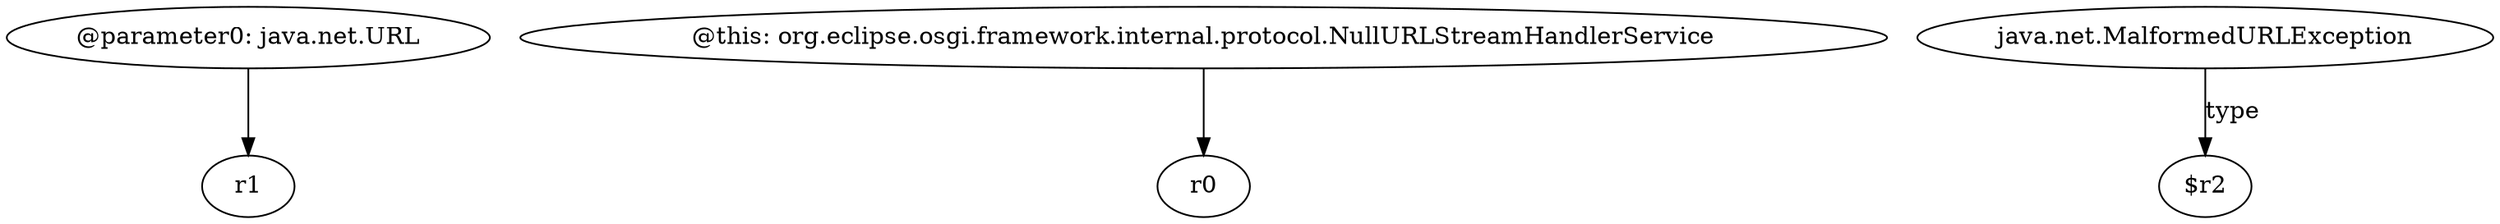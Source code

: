 digraph g {
0[label="@parameter0: java.net.URL"]
1[label="r1"]
0->1[label=""]
2[label="@this: org.eclipse.osgi.framework.internal.protocol.NullURLStreamHandlerService"]
3[label="r0"]
2->3[label=""]
4[label="java.net.MalformedURLException"]
5[label="$r2"]
4->5[label="type"]
}